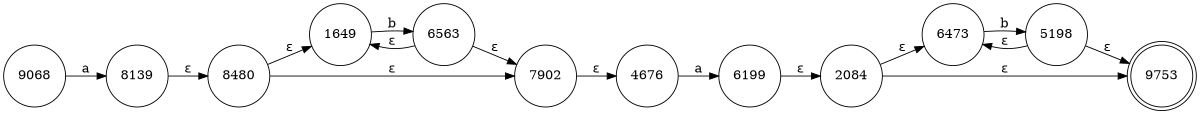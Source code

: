 // NFA Graph
digraph {
	rankdir=LR size="8,5"
	node [shape=circle]
	9068 [label=9068]
	node [shape=circle]
	8139 [label=8139]
	node [shape=circle]
	1649 [label=1649]
	node [shape=circle]
	6563 [label=6563]
	node [shape=circle]
	8480 [label=8480]
	node [shape=circle]
	7902 [label=7902]
	node [shape=circle]
	4676 [label=4676]
	node [shape=circle]
	6199 [label=6199]
	node [shape=circle]
	6473 [label=6473]
	node [shape=circle]
	5198 [label=5198]
	node [shape=circle]
	2084 [label=2084]
	node [shape=doublecircle]
	9753 [label=9753]
	9068 -> 8139 [label=a]
	node [shape=circle]
	1649 -> 6563 [label=b]
	node [shape=circle]
	8480 -> 1649 [label="ε"]
	node [shape=circle]
	8480 -> 7902 [label="ε"]
	node [shape=circle]
	6563 -> 1649 [label="ε"]
	node [shape=circle]
	6563 -> 7902 [label="ε"]
	node [shape=circle]
	8139 -> 8480 [label="ε"]
	node [shape=circle]
	4676 -> 6199 [label=a]
	node [shape=circle]
	7902 -> 4676 [label="ε"]
	node [shape=circle]
	6473 -> 5198 [label=b]
	node [shape=circle]
	2084 -> 6473 [label="ε"]
	node [shape=circle]
	node [shape=doublecircle]
	2084 -> 9753 [label="ε"]
	node [shape=circle]
	5198 -> 6473 [label="ε"]
	node [shape=circle]
	node [shape=doublecircle]
	5198 -> 9753 [label="ε"]
	node [shape=circle]
	6199 -> 2084 [label="ε"]
	node [shape=circle]
}
